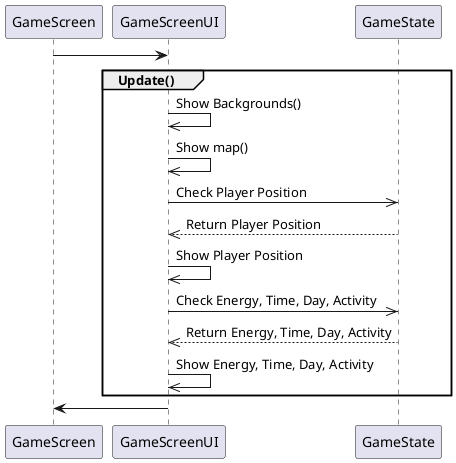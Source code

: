 @startuml
GameScreen -> GameScreenUI
group Update()
 GameScreenUI ->> GameScreenUI: Show Backgrounds()
 GameScreenUI ->> GameScreenUI: Show map()
 GameScreenUI ->> GameState: Check Player Position
 GameState -->> GameScreenUI: Return Player Position
 GameScreenUI ->> GameScreenUI: Show Player Position
 GameScreenUI ->> GameState: Check Energy, Time, Day, Activity
 GameState -->> GameScreenUI: Return Energy, Time, Day, Activity
 GameScreenUI ->> GameScreenUI: Show Energy, Time, Day, Activity
end
GameScreenUI -> GameScreen
@enduml